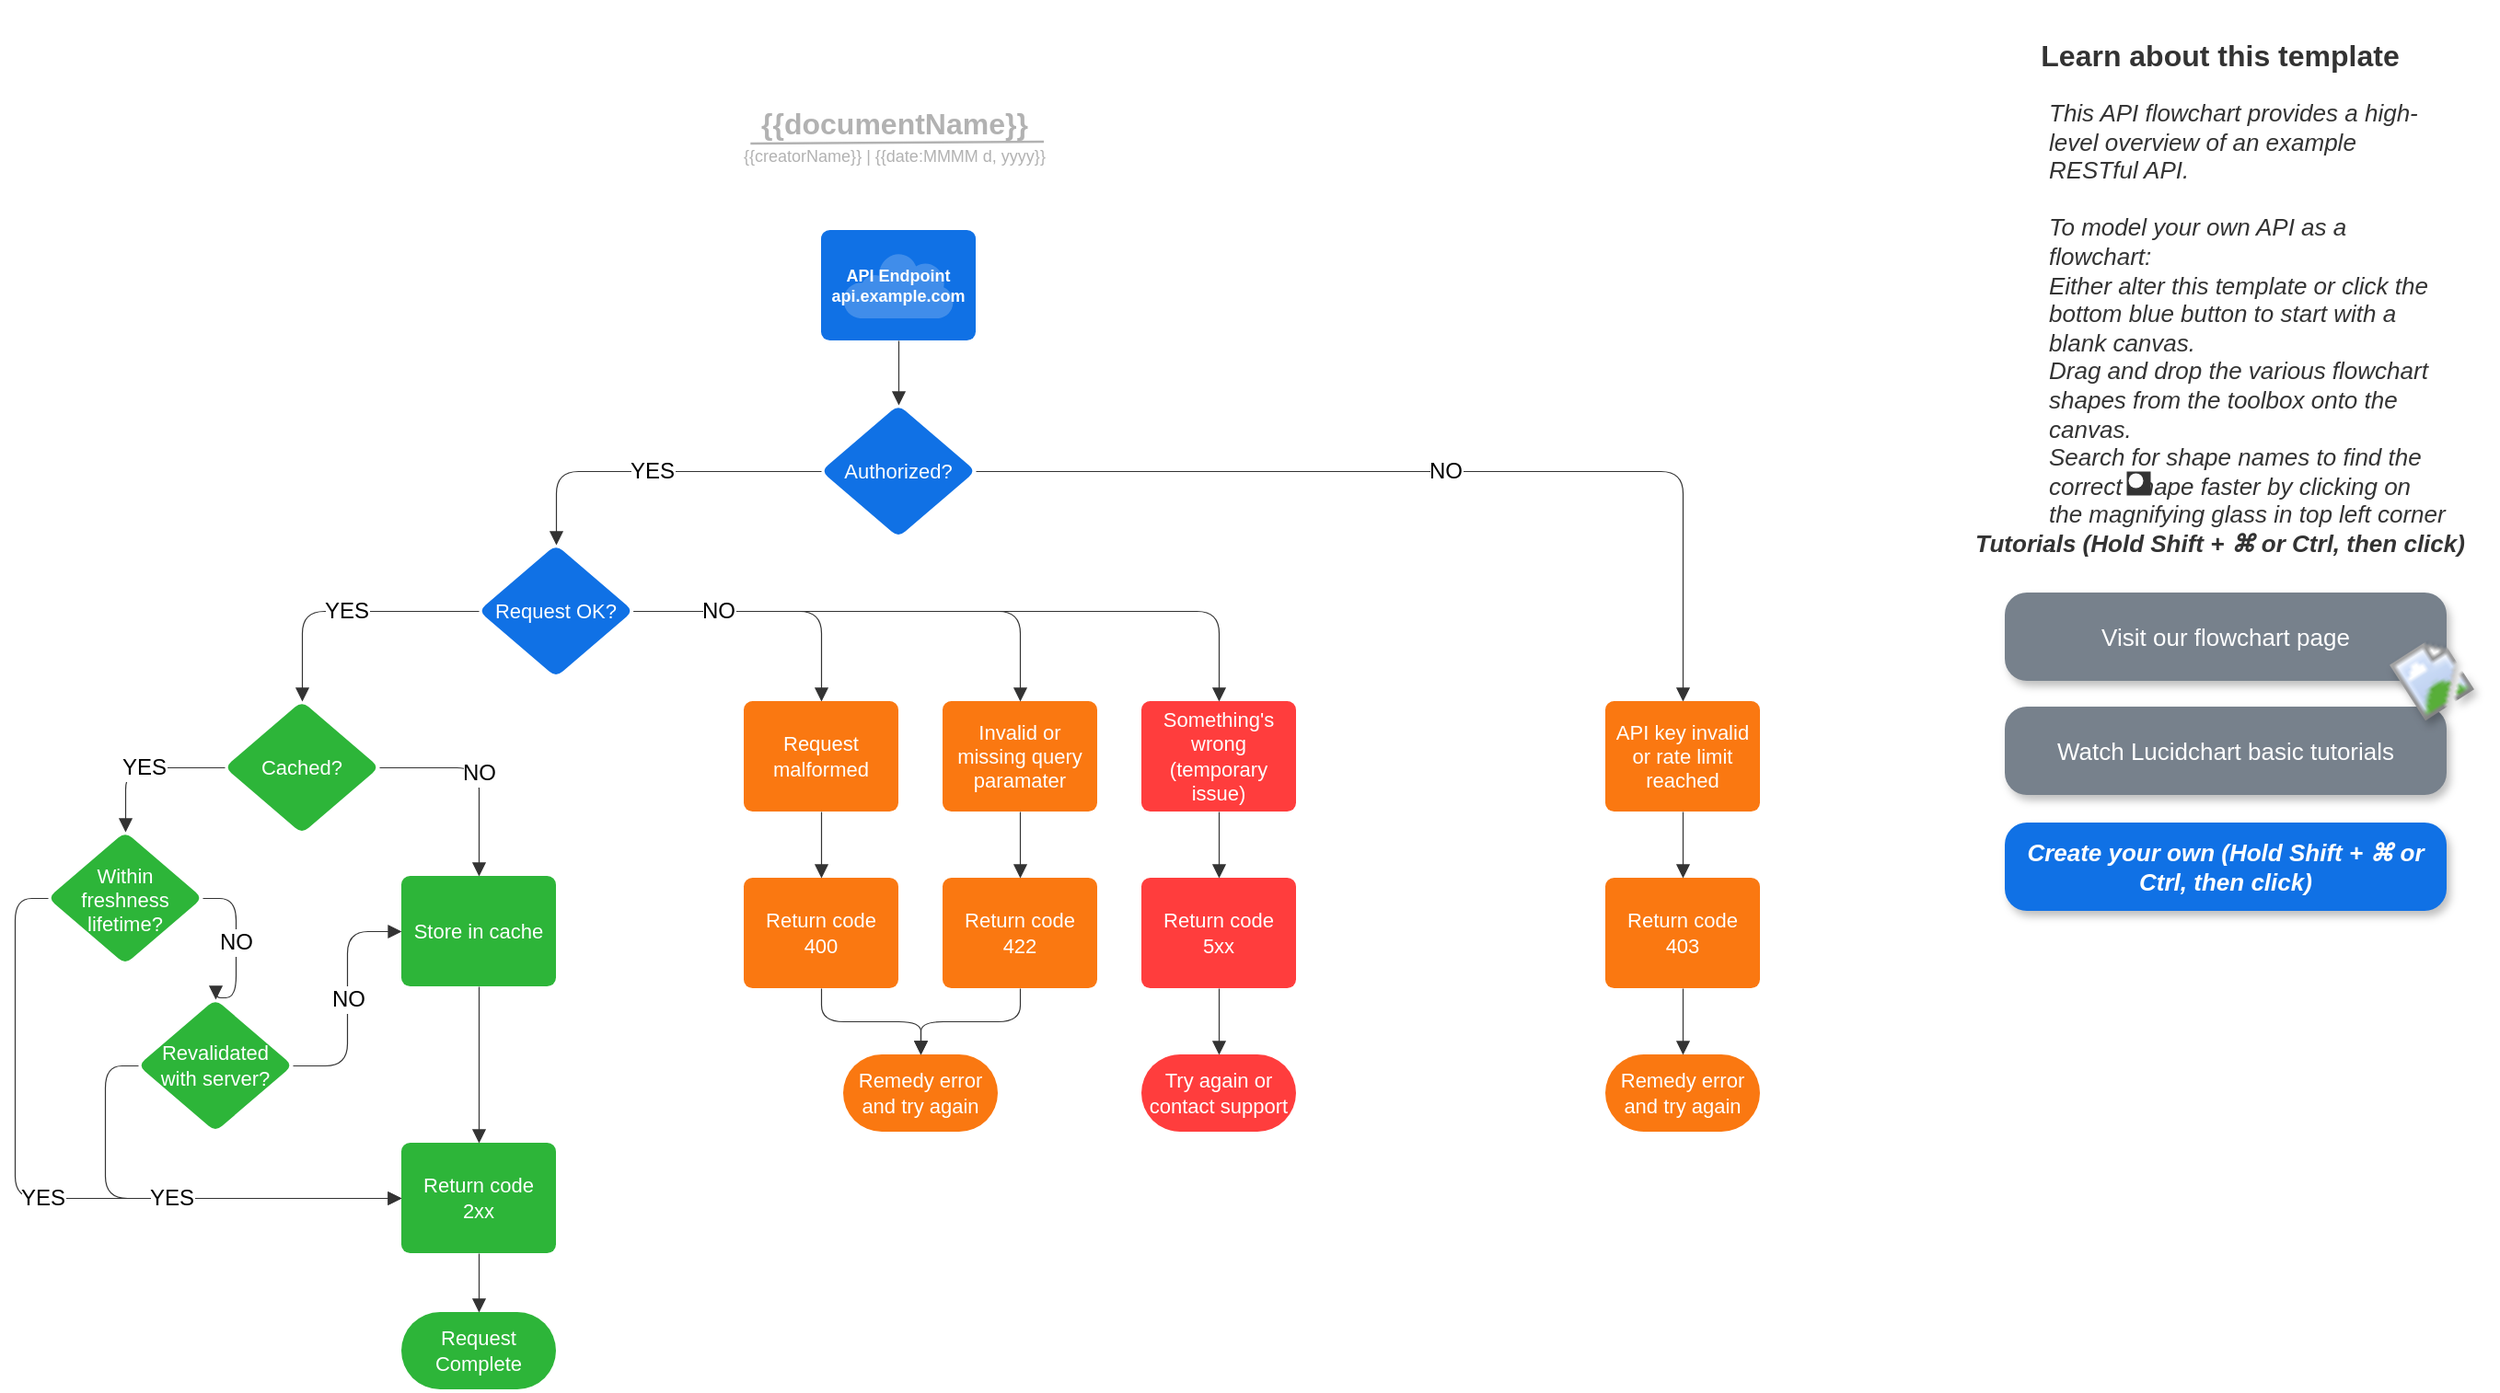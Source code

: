 <mxfile version="12.8.4" type="github"><diagram id="3UJBZRh-_9eDzreRPSp6" name="Page-1"><mxGraphModel dx="868" dy="401" grid="1" gridSize="10" guides="1" tooltips="1" connect="1" arrows="1" fold="1" page="1" pageScale="1" pageWidth="850" pageHeight="1100" background="none" math="0" shadow="0"><root><mxCell id="0"/><mxCell id="1" parent="0"/><mxCell id="PDr00qN8nPdRJMLLWo_8-1" value="{{documentName}}" style="html=1;whiteSpace=wrap;;fontSize=16;fontColor=#b2b2b2;fontStyle=1;align=center;spacingLeft=5.628;spacingRight=9.38;spacingTop=2.68;spacing=4;strokeOpacity=0;fillOpacity=0;rounded=1;absoluteArcSize=1;arcSize=9.6;fillColor=#ffffff;strokeWidth=1.2;" vertex="1" parent="1"><mxGeometry x="367" y="48" width="322" height="25" as="geometry"/></mxCell><mxCell id="PDr00qN8nPdRJMLLWo_8-2" value="" style="html=1;jettySize=18;fontSize=11;strokeColor=#b2b2b2;strokeOpacity=100;strokeWidth=1.2;rounded=1;arcSize=16;startArrow=none;;endArrow=none;;exitX=0.267;exitY=0.967;exitPerimeter=1;" edge="1" parent="1" source="PDr00qN8nPdRJMLLWo_8-1"><mxGeometry width="100" height="100" relative="1" as="geometry"><mxPoint x="607" y="72" as="targetPoint"/></mxGeometry></mxCell><mxCell id="PDr00qN8nPdRJMLLWo_8-3" value="API Endpoint&#10;api.example.com" style="html=1;whiteSpace=wrap;;fontSize=9;fontColor=#ffffff;fontStyle=1;spacing=5;strokeOpacity=0;fillOpacity=100;rounded=1;absoluteArcSize=1;arcSize=9.6;fillColor=#1071e5;strokeWidth=1.2;" vertex="1" parent="1"><mxGeometry x="486" y="120" width="84" height="60" as="geometry"/></mxCell><mxCell id="PDr00qN8nPdRJMLLWo_8-4" value="{{creatorName}}  |  {{date:MMMM d, yyyy}}" style="html=1;whiteSpace=wrap;;fontSize=9;fontColor=#b2b2b2;align=center;spacingLeft=5.628;spacingRight=9.38;spacingTop=2.68;spacing=4;strokeOpacity=0;fillOpacity=0;rounded=1;absoluteArcSize=1;arcSize=9.6;fillColor=#ffffff;strokeWidth=1.2;" vertex="1" parent="1"><mxGeometry x="367" y="73" width="322" height="12" as="geometry"/></mxCell><mxCell id="PDr00qN8nPdRJMLLWo_8-5" value="" style="html=1;whiteSpace=wrap;fillColor=none;container=1;fontSize=11;spacing=0;strokeOpacity=0;fillOpacity=100;rounded=1;absoluteArcSize=1;arcSize=14.4;shadow=1;strokeWidth=1.2;" vertex="1" parent="1"><mxGeometry x="1102" width="288" height="510" as="geometry"/></mxCell><mxCell id="PDr00qN8nPdRJMLLWo_8-6" value="Learn about this template" style="html=1;whiteSpace=wrap;;fontSize=16;fontColor=#333333;fontStyle=1;spacing=5;strokeOpacity=0;fillOpacity=0;fillColor=#ffffff;strokeWidth=1.2;" vertex="1" parent="1"><mxGeometry x="1102" y="6" width="288" height="37" as="geometry"/></mxCell><mxCell id="PDr00qN8nPdRJMLLWo_8-7" value="This API flowchart provides a high-level overview of an example RESTful API. &#10;&#10;To model your own API as a flowchart: &#10;Either alter this template or click the bottom blue button to start with a blank canvas. &#10;Drag and drop the various flowchart shapes from the toolbox onto the canvas. &#10;Search for shape names to find the correct shape faster by clicking on the magnifying glass in top left corner     ." style="html=1;whiteSpace=wrap;;fontSize=13;fontColor=#333333;fontStyle=2;align=left;spacingLeft=26.667;spacing=0;verticalAlign=top;strokeOpacity=0;fillOpacity=0;fillColor=#ffffff;strokeWidth=1.2;" vertex="1" parent="1"><mxGeometry x="1127" y="44" width="240" height="255" as="geometry"/></mxCell><mxCell id="PDr00qN8nPdRJMLLWo_8-8" value="Tutorials (Hold Shift + ⌘ or Ctrl, then click)" style="html=1;whiteSpace=wrap;;fontSize=13;fontColor=#333333;fontStyle=3;align=center;spacing=5;verticalAlign=top;strokeOpacity=0;fillOpacity=0;fillColor=#ffffff;strokeWidth=1.2;" vertex="1" parent="1"><mxGeometry x="1102" y="273" width="288" height="45" as="geometry"/></mxCell><mxCell id="PDr00qN8nPdRJMLLWo_8-9" value="Visit our flowchart page" style="html=1;whiteSpace=wrap;rounded=1;arcSize=25;;fontSize=13;fontColor=#ffffff;spacing=0;strokeOpacity=0;fillOpacity=100;shadow=1;fillColor=#77818c;strokeWidth=1.2;" vertex="1" parent="1"><mxGeometry x="1129" y="317" width="240" height="48" as="geometry"/></mxCell><mxCell id="PDr00qN8nPdRJMLLWo_8-10" value="Watch Lucidchart basic tutorials" style="html=1;whiteSpace=wrap;rounded=1;arcSize=25;;fontSize=13;fontColor=#ffffff;spacing=0;strokeOpacity=0;fillOpacity=100;shadow=1;fillColor=#77818c;strokeWidth=1.2;" vertex="1" parent="1"><mxGeometry x="1129" y="379" width="240" height="48" as="geometry"/></mxCell><mxCell id="PDr00qN8nPdRJMLLWo_8-11" value="Create your own (Hold Shift + ⌘ or Ctrl, then click)" style="html=1;whiteSpace=wrap;rounded=1;arcSize=25;;fontSize=13;fontColor=#ffffff;fontStyle=3;align=center;spacing=0;verticalAlign=middle;strokeOpacity=0;fillOpacity=100;shadow=1;fillColor=#1071e5;strokeWidth=1.2;" vertex="1" parent="1"><mxGeometry x="1129" y="442" width="240" height="48" as="geometry"/></mxCell><mxCell id="PDr00qN8nPdRJMLLWo_8-12" value="" style="html=1;whiteSpace=wrap;shape=image;fontSize=11;spacing=0;strokeColor=none;strokeOpacity=100;rotation=-32.727;shadow=1;strokeWidth=0;image=https://images.lucidchart.com/images/6963b982-d0f2-4a5e-8b90-dfdbc8848869/content;" vertex="1" parent="1"><mxGeometry x="1343" y="345" width="36" height="36" as="geometry"/></mxCell><mxCell id="PDr00qN8nPdRJMLLWo_8-13" value="" style="html=1;whiteSpace=wrap;fontSize=11;spacing=5;strokeOpacity=0;fillOpacity=100;fillColor=#333333;strokeWidth=0.6;" vertex="1" parent="1"><mxGeometry x="1195" y="251" width="13" height="13" as="geometry"/></mxCell><mxCell id="PDr00qN8nPdRJMLLWo_8-14" value="" style="html=1;whiteSpace=wrap;ellipse;fontSize=11;align=left;spacing=5;strokeOpacity=0;fillOpacity=100;rounded=1;absoluteArcSize=1;arcSize=9.6;fillColor=#fafafa;strokeWidth=0.6;" vertex="1" parent="1"><mxGeometry x="1196" y="252" width="8" height="8" as="geometry"/></mxCell><mxCell id="PDr00qN8nPdRJMLLWo_8-15" value="" style="html=1;whiteSpace=wrap;strokeColor=none;shape=mxgraph.mscae.enterprise.internet;fontSize=11;spacing=0;strokeOpacity=100;fillOpacity=20;rounded=1;absoluteArcSize=1;arcSize=9.6;fillColor=#ffffff;strokeWidth=1.2;" vertex="1" parent="1"><mxGeometry x="498" y="132" width="60" height="36" as="geometry"/></mxCell><mxCell id="PDr00qN8nPdRJMLLWo_8-16" value="" style="html=1;jettySize=18;fontSize=11;strokeColor=#333333;strokeOpacity=100;strokeWidth=0.6;rounded=1;arcSize=24;edgeStyle=orthogonalEdgeStyle;startArrow=none;;endArrow=block;endFill=1;;exitX=0.974;exitY=0.5;exitPerimeter=1;entryX=0.5;entryY=0;entryPerimeter=1;" edge="1" parent="1" source="PDr00qN8nPdRJMLLWo_8-63" target="PDr00qN8nPdRJMLLWo_8-23"><mxGeometry width="100" height="100" relative="1" as="geometry"/></mxCell><mxCell id="PDr00qN8nPdRJMLLWo_8-17" value="Return code 400" style="html=1;whiteSpace=wrap;;fontSize=11;fontColor=#ffffff;spacing=5;strokeOpacity=0;fillOpacity=100;rounded=1;absoluteArcSize=1;arcSize=9.6;fillColor=#fa7811;strokeWidth=1.2;" vertex="1" parent="1"><mxGeometry x="444" y="472" width="84" height="60" as="geometry"/></mxCell><mxCell id="PDr00qN8nPdRJMLLWo_8-18" value="Return code 422" style="html=1;whiteSpace=wrap;;fontSize=11;fontColor=#ffffff;spacing=5;strokeOpacity=0;fillOpacity=100;rounded=1;absoluteArcSize=1;arcSize=9.6;fillColor=#fa7811;strokeWidth=1.2;" vertex="1" parent="1"><mxGeometry x="552" y="472" width="84" height="60" as="geometry"/></mxCell><mxCell id="PDr00qN8nPdRJMLLWo_8-19" value="Return code &#10;5xx" style="html=1;whiteSpace=wrap;;fontSize=11;fontColor=#ffffff;spacing=5;strokeOpacity=0;fillOpacity=100;rounded=1;absoluteArcSize=1;arcSize=9.6;fillColor=#ff3d3d;strokeWidth=1.2;" vertex="1" parent="1"><mxGeometry x="660" y="472" width="84" height="60" as="geometry"/></mxCell><mxCell id="PDr00qN8nPdRJMLLWo_8-20" value="Remedy error and try again" style="html=1;whiteSpace=wrap;rounded=1;arcSize=50;fontSize=11;fontColor=#ffffff;spacing=8;strokeOpacity=0;fillOpacity=100;fillColor=#fa7811;strokeWidth=1.2;" vertex="1" parent="1"><mxGeometry x="498" y="568" width="84" height="42" as="geometry"/></mxCell><mxCell id="PDr00qN8nPdRJMLLWo_8-21" value="Try again or contact support" style="html=1;whiteSpace=wrap;rounded=1;arcSize=50;fontSize=11;fontColor=#ffffff;spacing=5;strokeOpacity=0;fillOpacity=100;fillColor=#ff3d3d;strokeWidth=1.2;" vertex="1" parent="1"><mxGeometry x="660" y="568" width="84" height="42" as="geometry"/></mxCell><mxCell id="PDr00qN8nPdRJMLLWo_8-22" value="" style="html=1;jettySize=18;fontSize=11;strokeColor=#333333;strokeOpacity=100;strokeWidth=0.6;rounded=1;arcSize=24;edgeStyle=orthogonalEdgeStyle;startArrow=none;;endArrow=block;endFill=1;;exitX=0.5;exitY=1;exitPerimeter=1;entryX=0.5;entryY=0;entryPerimeter=1;" edge="1" parent="1" source="PDr00qN8nPdRJMLLWo_8-19" target="PDr00qN8nPdRJMLLWo_8-21"><mxGeometry width="100" height="100" relative="1" as="geometry"/></mxCell><mxCell id="PDr00qN8nPdRJMLLWo_8-23" value="Request malformed" style="html=1;whiteSpace=wrap;;fontSize=11;fontColor=#ffffff;spacing=5;strokeOpacity=0;fillOpacity=100;rounded=1;absoluteArcSize=1;arcSize=9.6;fillColor=#fa7811;strokeWidth=1.2;" vertex="1" parent="1"><mxGeometry x="444" y="376" width="84" height="60" as="geometry"/></mxCell><mxCell id="PDr00qN8nPdRJMLLWo_8-24" value="Invalid or missing query paramater" style="html=1;whiteSpace=wrap;;fontSize=11;fontColor=#ffffff;spacing=5;strokeOpacity=0;fillOpacity=100;rounded=1;absoluteArcSize=1;arcSize=9.6;fillColor=#fa7811;strokeWidth=1.2;" vertex="1" parent="1"><mxGeometry x="552" y="376" width="84" height="60" as="geometry"/></mxCell><mxCell id="PDr00qN8nPdRJMLLWo_8-25" value="Something's wrong (temporary issue)" style="html=1;whiteSpace=wrap;;fontSize=11;fontColor=#ffffff;spacing=5;strokeOpacity=0;fillOpacity=100;rounded=1;absoluteArcSize=1;arcSize=9.6;fillColor=#ff3d3d;strokeWidth=1.2;" vertex="1" parent="1"><mxGeometry x="660" y="376" width="84" height="60" as="geometry"/></mxCell><mxCell id="PDr00qN8nPdRJMLLWo_8-26" value="" style="html=1;jettySize=18;fontSize=11;strokeColor=#333333;strokeOpacity=100;strokeWidth=0.6;rounded=1;arcSize=24;edgeStyle=orthogonalEdgeStyle;startArrow=none;;endArrow=block;endFill=1;;exitX=0.974;exitY=0.5;exitPerimeter=1;entryX=0.5;entryY=0;entryPerimeter=1;" edge="1" parent="1" source="PDr00qN8nPdRJMLLWo_8-63" target="PDr00qN8nPdRJMLLWo_8-24"><mxGeometry width="100" height="100" relative="1" as="geometry"/></mxCell><mxCell id="PDr00qN8nPdRJMLLWo_8-27" value="" style="html=1;jettySize=18;fontSize=11;strokeColor=#333333;strokeOpacity=100;strokeWidth=0.6;rounded=1;arcSize=24;edgeStyle=orthogonalEdgeStyle;startArrow=none;;endArrow=block;endFill=1;;exitX=0.974;exitY=0.5;exitPerimeter=1;entryX=0.5;entryY=0;entryPerimeter=1;" edge="1" parent="1" source="PDr00qN8nPdRJMLLWo_8-63" target="PDr00qN8nPdRJMLLWo_8-25"><mxGeometry width="100" height="100" relative="1" as="geometry"/></mxCell><mxCell id="PDr00qN8nPdRJMLLWo_8-28" value="NO" style="text;html=1;resizable=0;labelBackgroundColor=#ffffff;align=center;verticalAlign=middle;" vertex="1" parent="PDr00qN8nPdRJMLLWo_8-27"><mxGeometry x="-0.749" relative="1" as="geometry"/></mxCell><mxCell id="PDr00qN8nPdRJMLLWo_8-29" value="" style="html=1;jettySize=18;fontSize=11;strokeColor=#333333;strokeOpacity=100;strokeWidth=0.6;rounded=1;arcSize=24;edgeStyle=orthogonalEdgeStyle;startArrow=none;;endArrow=block;endFill=1;;exitX=0.5;exitY=1;exitPerimeter=1;entryX=0.5;entryY=0;entryPerimeter=1;" edge="1" parent="1" source="PDr00qN8nPdRJMLLWo_8-23" target="PDr00qN8nPdRJMLLWo_8-17"><mxGeometry width="100" height="100" relative="1" as="geometry"/></mxCell><mxCell id="PDr00qN8nPdRJMLLWo_8-30" value="" style="html=1;jettySize=18;fontSize=11;strokeColor=#333333;strokeOpacity=100;strokeWidth=0.6;rounded=1;arcSize=24;edgeStyle=orthogonalEdgeStyle;startArrow=none;;endArrow=block;endFill=1;;exitX=0.5;exitY=1;exitPerimeter=1;entryX=0.5;entryY=0;entryPerimeter=1;" edge="1" parent="1" source="PDr00qN8nPdRJMLLWo_8-24" target="PDr00qN8nPdRJMLLWo_8-18"><mxGeometry width="100" height="100" relative="1" as="geometry"/></mxCell><mxCell id="PDr00qN8nPdRJMLLWo_8-31" value="" style="html=1;jettySize=18;fontSize=11;strokeColor=#333333;strokeOpacity=100;strokeWidth=0.6;rounded=1;arcSize=24;edgeStyle=orthogonalEdgeStyle;startArrow=none;;endArrow=block;endFill=1;;exitX=0.5;exitY=1;exitPerimeter=1;entryX=0.5;entryY=0;entryPerimeter=1;" edge="1" parent="1" source="PDr00qN8nPdRJMLLWo_8-17" target="PDr00qN8nPdRJMLLWo_8-20"><mxGeometry width="100" height="100" relative="1" as="geometry"/></mxCell><mxCell id="PDr00qN8nPdRJMLLWo_8-32" value="" style="html=1;jettySize=18;fontSize=11;strokeColor=#333333;strokeOpacity=100;strokeWidth=0.6;rounded=1;arcSize=24;edgeStyle=orthogonalEdgeStyle;startArrow=none;;endArrow=block;endFill=1;;exitX=0.5;exitY=1;exitPerimeter=1;entryX=0.5;entryY=0;entryPerimeter=1;" edge="1" parent="1" source="PDr00qN8nPdRJMLLWo_8-18" target="PDr00qN8nPdRJMLLWo_8-20"><mxGeometry width="100" height="100" relative="1" as="geometry"/></mxCell><mxCell id="PDr00qN8nPdRJMLLWo_8-33" value="" style="html=1;jettySize=18;fontSize=11;strokeColor=#333333;strokeOpacity=100;strokeWidth=0.6;rounded=1;arcSize=24;edgeStyle=orthogonalEdgeStyle;startArrow=none;;endArrow=block;endFill=1;;exitX=0.5;exitY=1;exitPerimeter=1;entryX=0.5;entryY=0;entryPerimeter=1;" edge="1" parent="1" source="PDr00qN8nPdRJMLLWo_8-25" target="PDr00qN8nPdRJMLLWo_8-19"><mxGeometry width="100" height="100" relative="1" as="geometry"/></mxCell><mxCell id="PDr00qN8nPdRJMLLWo_8-34" value="" style="html=1;jettySize=18;fontSize=11;strokeColor=#333333;strokeOpacity=100;strokeWidth=0.6;rounded=1;arcSize=24;edgeStyle=orthogonalEdgeStyle;startArrow=none;;endArrow=block;endFill=1;;exitX=0.5;exitY=1;exitPerimeter=1;entryX=0.5;entryY=0.026;entryPerimeter=1;" edge="1" parent="1" source="PDr00qN8nPdRJMLLWo_8-3" target="PDr00qN8nPdRJMLLWo_8-37"><mxGeometry width="100" height="100" relative="1" as="geometry"/></mxCell><mxCell id="PDr00qN8nPdRJMLLWo_8-35" value="NO" style="html=1;jettySize=18;fontSize=9;fontColor=#333333;fontStyle=1;strokeColor=#333333;strokeOpacity=100;strokeWidth=0.6;rounded=1;arcSize=24;edgeStyle=orthogonalEdgeStyle;startArrow=none;;endArrow=block;endFill=1;;exitX=0.974;exitY=0.5;exitPerimeter=1;entryX=0.5;entryY=0;entryPerimeter=1;" edge="1" parent="1" source="PDr00qN8nPdRJMLLWo_8-37" target="PDr00qN8nPdRJMLLWo_8-38"><mxGeometry width="100" height="100" relative="1" as="geometry"/></mxCell><mxCell id="PDr00qN8nPdRJMLLWo_8-36" value="NO" style="text;html=1;resizable=0;labelBackgroundColor=#ffffff;align=center;verticalAlign=middle;" vertex="1" parent="PDr00qN8nPdRJMLLWo_8-35"><mxGeometry relative="1" as="geometry"/></mxCell><mxCell id="PDr00qN8nPdRJMLLWo_8-37" value="Authorized?" style="html=1;whiteSpace=wrap;rhombus;fontSize=11;fontColor=#ffffff;spacing=5;strokeOpacity=0;fillOpacity=100;rounded=1;absoluteArcSize=1;arcSize=9.6;fillColor=#1071e5;strokeWidth=1.2;" vertex="1" parent="1"><mxGeometry x="486" y="215" width="84" height="72" as="geometry"/></mxCell><mxCell id="PDr00qN8nPdRJMLLWo_8-38" value="API key invalid or rate limit reached" style="html=1;whiteSpace=wrap;;fontSize=11;fontColor=#ffffff;spacing=5;strokeOpacity=0;fillOpacity=100;rounded=1;absoluteArcSize=1;arcSize=9.6;fillColor=#fa7811;strokeWidth=1.2;" vertex="1" parent="1"><mxGeometry x="912" y="376" width="84" height="60" as="geometry"/></mxCell><mxCell id="PDr00qN8nPdRJMLLWo_8-39" value="Return code 403" style="html=1;whiteSpace=wrap;;fontSize=11;fontColor=#ffffff;spacing=5;strokeOpacity=0;fillOpacity=100;rounded=1;absoluteArcSize=1;arcSize=9.6;fillColor=#fa7811;strokeWidth=1.2;" vertex="1" parent="1"><mxGeometry x="912" y="472" width="84" height="60" as="geometry"/></mxCell><mxCell id="PDr00qN8nPdRJMLLWo_8-40" value="" style="html=1;jettySize=18;fontSize=11;strokeColor=#333333;strokeOpacity=100;strokeWidth=0.6;rounded=1;arcSize=24;edgeStyle=orthogonalEdgeStyle;startArrow=none;;endArrow=block;endFill=1;;exitX=0.5;exitY=1;exitPerimeter=1;entryX=0.5;entryY=0;entryPerimeter=1;" edge="1" parent="1" source="PDr00qN8nPdRJMLLWo_8-38" target="PDr00qN8nPdRJMLLWo_8-39"><mxGeometry width="100" height="100" relative="1" as="geometry"/></mxCell><mxCell id="PDr00qN8nPdRJMLLWo_8-41" value="Remedy error and try again" style="html=1;whiteSpace=wrap;rounded=1;arcSize=50;fontSize=11;fontColor=#ffffff;spacing=8;strokeOpacity=0;fillOpacity=100;fillColor=#fa7811;strokeWidth=1.2;" vertex="1" parent="1"><mxGeometry x="912" y="568" width="84" height="42" as="geometry"/></mxCell><mxCell id="PDr00qN8nPdRJMLLWo_8-42" value="" style="html=1;jettySize=18;fontSize=11;strokeColor=#333333;strokeOpacity=100;strokeWidth=0.6;rounded=1;arcSize=24;edgeStyle=orthogonalEdgeStyle;startArrow=none;;endArrow=block;endFill=1;;exitX=0.5;exitY=1;exitPerimeter=1;entryX=0.5;entryY=0;entryPerimeter=1;" edge="1" parent="1" source="PDr00qN8nPdRJMLLWo_8-39" target="PDr00qN8nPdRJMLLWo_8-41"><mxGeometry width="100" height="100" relative="1" as="geometry"/></mxCell><mxCell id="PDr00qN8nPdRJMLLWo_8-43" value="NO" style="html=1;jettySize=18;fontSize=9;fontColor=#333333;fontStyle=1;strokeColor=#333333;strokeOpacity=100;strokeWidth=0.6;rounded=1;arcSize=24;edgeStyle=orthogonalEdgeStyle;startArrow=none;;endArrow=block;endFill=1;;exitX=0.974;exitY=0.5;exitPerimeter=1;entryX=0.5;entryY=0;entryPerimeter=1;" edge="1" parent="1" source="PDr00qN8nPdRJMLLWo_8-47" target="PDr00qN8nPdRJMLLWo_8-50"><mxGeometry width="100" height="100" relative="1" as="geometry"/></mxCell><mxCell id="PDr00qN8nPdRJMLLWo_8-44" value="NO" style="text;html=1;resizable=0;labelBackgroundColor=#ffffff;align=center;verticalAlign=middle;" vertex="1" parent="PDr00qN8nPdRJMLLWo_8-43"><mxGeometry relative="1" as="geometry"/></mxCell><mxCell id="PDr00qN8nPdRJMLLWo_8-45" value="YES" style="html=1;jettySize=18;fontSize=9;fontColor=#333333;fontStyle=1;strokeColor=#333333;strokeOpacity=100;strokeWidth=0.6;rounded=1;arcSize=24;edgeStyle=orthogonalEdgeStyle;startArrow=none;;endArrow=block;endFill=1;;exitX=0.026;exitY=0.5;exitPerimeter=1;entryX=0.5;entryY=0.026;entryPerimeter=1;" edge="1" parent="1" source="PDr00qN8nPdRJMLLWo_8-47" target="PDr00qN8nPdRJMLLWo_8-49"><mxGeometry width="100" height="100" relative="1" as="geometry"/></mxCell><mxCell id="PDr00qN8nPdRJMLLWo_8-46" value="YES" style="text;html=1;resizable=0;labelBackgroundColor=#ffffff;align=center;verticalAlign=middle;" vertex="1" parent="PDr00qN8nPdRJMLLWo_8-45"><mxGeometry relative="1" as="geometry"/></mxCell><mxCell id="PDr00qN8nPdRJMLLWo_8-47" value="Cached?" style="html=1;whiteSpace=wrap;rhombus;fontSize=11;fontColor=#ffffff;spacing=5;strokeOpacity=0;fillOpacity=100;rounded=1;absoluteArcSize=1;arcSize=9.6;fillColor=#2db539;strokeWidth=1.2;" vertex="1" parent="1"><mxGeometry x="162" y="376" width="84" height="72" as="geometry"/></mxCell><mxCell id="PDr00qN8nPdRJMLLWo_8-48" value="Revalidated &#10;with server?" style="html=1;whiteSpace=wrap;rhombus;fontSize=11;fontColor=#ffffff;spacing=5;strokeOpacity=0;fillOpacity=100;rounded=1;absoluteArcSize=1;arcSize=9.6;fillColor=#2db539;strokeWidth=1.2;" vertex="1" parent="1"><mxGeometry x="115" y="538" width="84" height="72" as="geometry"/></mxCell><mxCell id="PDr00qN8nPdRJMLLWo_8-49" value="Within &#10;freshness &#10;lifetime?" style="html=1;whiteSpace=wrap;rhombus;fontSize=11;fontColor=#ffffff;spacingTop=2;spacing=0;strokeOpacity=0;fillOpacity=100;rounded=1;absoluteArcSize=1;arcSize=9.6;fillColor=#2db539;strokeWidth=1.2;" vertex="1" parent="1"><mxGeometry x="66" y="447" width="84" height="72" as="geometry"/></mxCell><mxCell id="PDr00qN8nPdRJMLLWo_8-50" value="Store in cache" style="html=1;whiteSpace=wrap;;fontSize=11;fontColor=#ffffff;spacing=5;strokeOpacity=0;fillOpacity=100;rounded=1;absoluteArcSize=1;arcSize=9.6;fillColor=#2db539;strokeWidth=1.2;" vertex="1" parent="1"><mxGeometry x="258" y="471" width="84" height="60" as="geometry"/></mxCell><mxCell id="PDr00qN8nPdRJMLLWo_8-51" value="Request &#10;Complete" style="html=1;whiteSpace=wrap;rounded=1;arcSize=50;fontSize=11;fontColor=#ffffff;spacing=5;strokeOpacity=0;fillOpacity=100;fillColor=#2db539;strokeWidth=1.2;" vertex="1" parent="1"><mxGeometry x="258" y="708" width="84" height="42" as="geometry"/></mxCell><mxCell id="PDr00qN8nPdRJMLLWo_8-52" value="NO" style="html=1;jettySize=18;fontSize=9;fontColor=#333333;fontStyle=1;strokeColor=#333333;strokeOpacity=100;strokeWidth=0.6;rounded=1;arcSize=24;edgeStyle=orthogonalEdgeStyle;startArrow=none;;endArrow=block;endFill=1;;exitX=0.974;exitY=0.5;exitPerimeter=1;entryX=1.015e-16;entryY=0.5;entryPerimeter=1;" edge="1" parent="1" source="PDr00qN8nPdRJMLLWo_8-48" target="PDr00qN8nPdRJMLLWo_8-50"><mxGeometry width="100" height="100" relative="1" as="geometry"/></mxCell><mxCell id="PDr00qN8nPdRJMLLWo_8-53" value="NO" style="text;html=1;resizable=0;labelBackgroundColor=#ffffff;align=center;verticalAlign=middle;" vertex="1" parent="PDr00qN8nPdRJMLLWo_8-52"><mxGeometry relative="1" as="geometry"/></mxCell><mxCell id="PDr00qN8nPdRJMLLWo_8-54" value="YES" style="html=1;jettySize=18;fontSize=9;fontColor=#333333;fontStyle=1;strokeColor=#333333;strokeOpacity=100;strokeWidth=0.6;rounded=1;arcSize=24;edgeStyle=orthogonalEdgeStyle;startArrow=none;;endArrow=block;endFill=1;;exitX=0.026;exitY=0.5;exitPerimeter=1;entryX=0;entryY=0.5;entryPerimeter=1;" edge="1" parent="1" source="PDr00qN8nPdRJMLLWo_8-49" target="PDr00qN8nPdRJMLLWo_8-56"><mxGeometry width="100" height="100" relative="1" as="geometry"/></mxCell><mxCell id="PDr00qN8nPdRJMLLWo_8-55" value="YES" style="text;html=1;resizable=0;labelBackgroundColor=#ffffff;align=center;verticalAlign=middle;" vertex="1" parent="PDr00qN8nPdRJMLLWo_8-54"><mxGeometry relative="1" as="geometry"/></mxCell><mxCell id="PDr00qN8nPdRJMLLWo_8-56" value="Return code 2xx" style="html=1;whiteSpace=wrap;;fontSize=11;fontColor=#ffffff;spacing=5;strokeOpacity=0;fillOpacity=100;rounded=1;absoluteArcSize=1;arcSize=9.6;fillColor=#2db539;strokeWidth=1.2;" vertex="1" parent="1"><mxGeometry x="258" y="616" width="84" height="60" as="geometry"/></mxCell><mxCell id="PDr00qN8nPdRJMLLWo_8-57" value="" style="html=1;jettySize=18;fontSize=11;strokeColor=#333333;strokeOpacity=100;strokeWidth=0.6;rounded=1;arcSize=24;edgeStyle=orthogonalEdgeStyle;startArrow=none;;endArrow=block;endFill=1;;exitX=0.5;exitY=1;exitPerimeter=1;entryX=0.5;entryY=0;entryPerimeter=1;" edge="1" parent="1" source="PDr00qN8nPdRJMLLWo_8-50" target="PDr00qN8nPdRJMLLWo_8-56"><mxGeometry width="100" height="100" relative="1" as="geometry"/></mxCell><mxCell id="PDr00qN8nPdRJMLLWo_8-58" value="NO" style="html=1;jettySize=18;fontSize=9;fontColor=#333333;fontStyle=1;strokeColor=#333333;strokeOpacity=100;strokeWidth=0.6;rounded=1;arcSize=24;edgeStyle=orthogonalEdgeStyle;startArrow=none;;endArrow=block;endFill=1;;exitX=0.974;exitY=0.5;exitPerimeter=1;entryX=0.5;entryY=0.026;entryPerimeter=1;" edge="1" parent="1" source="PDr00qN8nPdRJMLLWo_8-49" target="PDr00qN8nPdRJMLLWo_8-48"><mxGeometry width="100" height="100" relative="1" as="geometry"/></mxCell><mxCell id="PDr00qN8nPdRJMLLWo_8-59" value="NO" style="text;html=1;resizable=0;labelBackgroundColor=#ffffff;align=center;verticalAlign=middle;" vertex="1" parent="PDr00qN8nPdRJMLLWo_8-58"><mxGeometry relative="1" as="geometry"/></mxCell><mxCell id="PDr00qN8nPdRJMLLWo_8-60" value="YES" style="html=1;jettySize=18;fontSize=9;fontColor=#333333;fontStyle=1;strokeColor=#333333;strokeOpacity=100;strokeWidth=0.6;rounded=1;arcSize=24;edgeStyle=orthogonalEdgeStyle;startArrow=none;;endArrow=block;endFill=1;;exitX=0.026;exitY=0.5;exitPerimeter=1;entryX=0;entryY=0.5;entryPerimeter=1;" edge="1" parent="1" source="PDr00qN8nPdRJMLLWo_8-48" target="PDr00qN8nPdRJMLLWo_8-56"><mxGeometry width="100" height="100" relative="1" as="geometry"/></mxCell><mxCell id="PDr00qN8nPdRJMLLWo_8-61" value="YES" style="text;html=1;resizable=0;labelBackgroundColor=#ffffff;align=center;verticalAlign=middle;" vertex="1" parent="PDr00qN8nPdRJMLLWo_8-60"><mxGeometry relative="1" as="geometry"/></mxCell><mxCell id="PDr00qN8nPdRJMLLWo_8-62" value="" style="html=1;jettySize=18;fontSize=11;strokeColor=#333333;strokeOpacity=100;strokeWidth=0.6;rounded=1;arcSize=24;edgeStyle=orthogonalEdgeStyle;startArrow=none;;endArrow=block;endFill=1;;exitX=0.5;exitY=1;exitPerimeter=1;entryX=0.5;entryY=0;entryPerimeter=1;" edge="1" parent="1" source="PDr00qN8nPdRJMLLWo_8-56" target="PDr00qN8nPdRJMLLWo_8-51"><mxGeometry width="100" height="100" relative="1" as="geometry"/></mxCell><mxCell id="PDr00qN8nPdRJMLLWo_8-63" value="Request OK?" style="html=1;whiteSpace=wrap;rhombus;fontSize=11;fontColor=#ffffff;spacing=5;strokeOpacity=0;fillOpacity=100;rounded=1;absoluteArcSize=1;arcSize=9.6;fillColor=#1071e5;strokeWidth=1.2;" vertex="1" parent="1"><mxGeometry x="300" y="291" width="84" height="72" as="geometry"/></mxCell><mxCell id="PDr00qN8nPdRJMLLWo_8-64" value="YES" style="html=1;jettySize=18;fontSize=9;fontColor=#333333;fontStyle=1;strokeColor=#333333;strokeOpacity=100;strokeWidth=0.6;rounded=1;arcSize=24;edgeStyle=orthogonalEdgeStyle;startArrow=none;;endArrow=block;endFill=1;;exitX=0.026;exitY=0.5;exitPerimeter=1;entryX=0.5;entryY=0.026;entryPerimeter=1;" edge="1" parent="1" source="PDr00qN8nPdRJMLLWo_8-37" target="PDr00qN8nPdRJMLLWo_8-63"><mxGeometry width="100" height="100" relative="1" as="geometry"/></mxCell><mxCell id="PDr00qN8nPdRJMLLWo_8-65" value="YES" style="text;html=1;resizable=0;labelBackgroundColor=#ffffff;align=center;verticalAlign=middle;" vertex="1" parent="PDr00qN8nPdRJMLLWo_8-64"><mxGeometry relative="1" as="geometry"/></mxCell><mxCell id="PDr00qN8nPdRJMLLWo_8-66" value="YES" style="html=1;jettySize=18;fontSize=9;fontColor=#333333;fontStyle=1;strokeColor=#333333;strokeOpacity=100;strokeWidth=0.6;rounded=1;arcSize=24;edgeStyle=orthogonalEdgeStyle;startArrow=none;;endArrow=block;endFill=1;;exitX=0.026;exitY=0.5;exitPerimeter=1;entryX=0.5;entryY=0.026;entryPerimeter=1;" edge="1" parent="1" source="PDr00qN8nPdRJMLLWo_8-63" target="PDr00qN8nPdRJMLLWo_8-47"><mxGeometry width="100" height="100" relative="1" as="geometry"/></mxCell><mxCell id="PDr00qN8nPdRJMLLWo_8-67" value="YES" style="text;html=1;resizable=0;labelBackgroundColor=#ffffff;align=center;verticalAlign=middle;" vertex="1" parent="PDr00qN8nPdRJMLLWo_8-66"><mxGeometry relative="1" as="geometry"/></mxCell></root></mxGraphModel></diagram></mxfile>